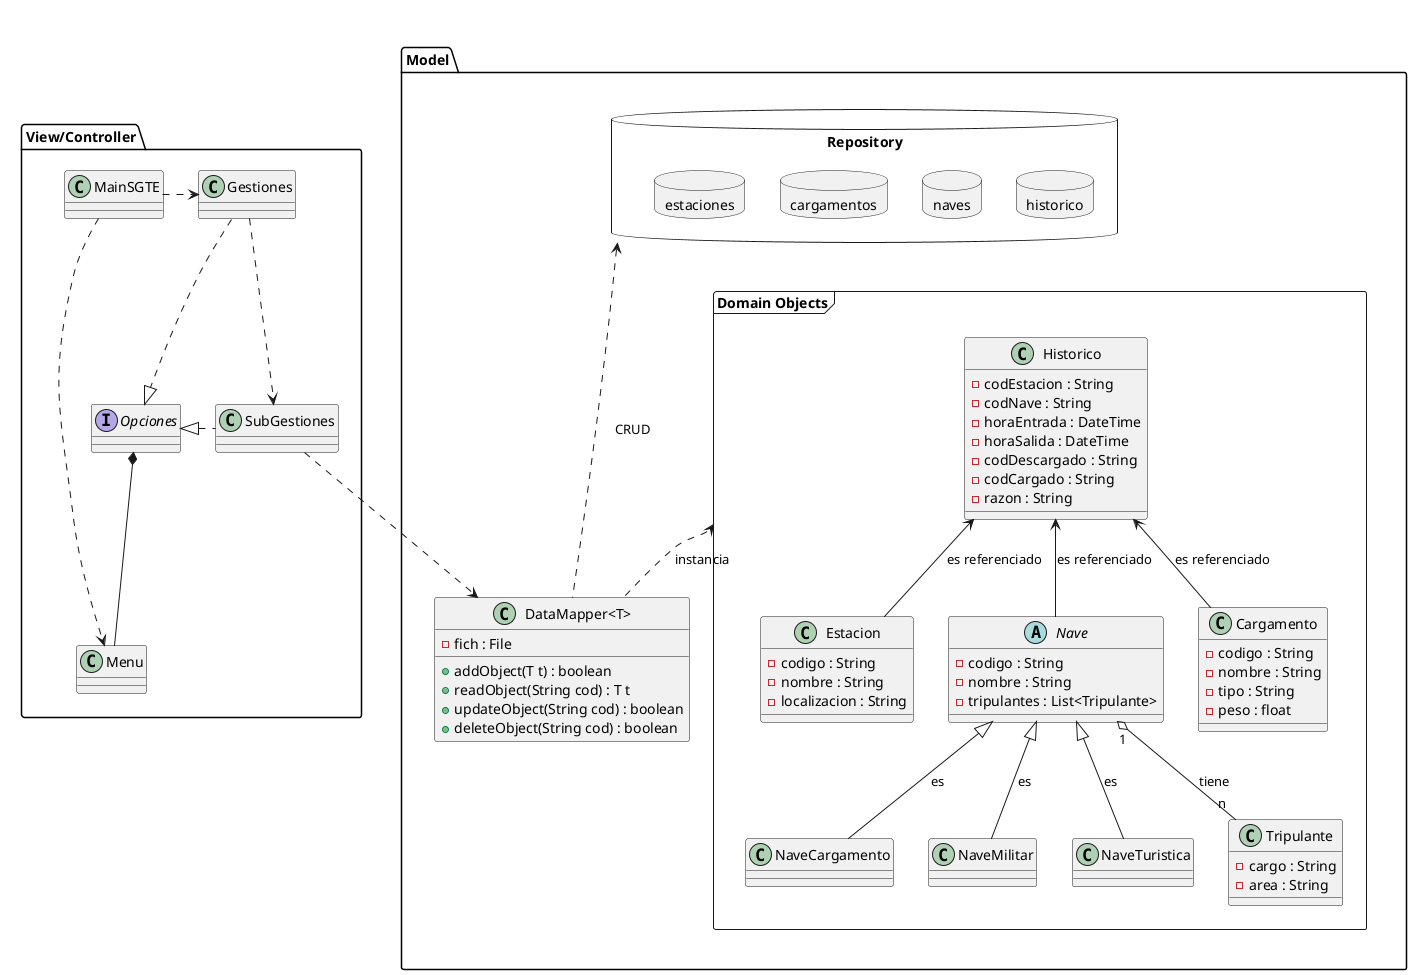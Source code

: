 @startuml SGTE

package "View/Controller" <<Folder>> {
    class Menu {}
    interface Opciones {}

    Menu -u-* Opciones

    class Gestiones {}
    class SubGestiones {}
    class MainSGTE {}

    MainSGTE .r.> Gestiones
    Gestiones ..|> Opciones
    Gestiones ..> SubGestiones
    SubGestiones .l.|> Opciones

    MainSGTE ..> Menu
}

Model -l[hidden]-> "View/Controller"

package Model <<Folder>>
{

    package Repository <<Database>> {
        package estaciones <<Database>>{

        }

        package cargamentos <<Database>>{

        }

        package naves <<Database>>{

        }

        package historico <<Database>>{

        }

        historico -[hidden]l-> naves
        naves -[hidden]l-> cargamentos
        cargamentos -[hidden]l-> estaciones
    }

    package "Domain Objects" <<Frame>> {

        class Historico
        {
            - codEstacion : String
            - codNave : String
            - horaEntrada : DateTime
            - horaSalida : DateTime
            - codDescargado : String
            - codCargado : String
            - razon : String
        }
        class Estacion
        {
            - codigo : String
            - nombre : String
            - localizacion : String
        }

        abstract class Nave
        {
            - codigo : String
            - nombre : String
            - tripulantes : List<Tripulante>    
        }

        class NaveCargamento {}

        class NaveMilitar {}

        class NaveTuristica {}

        class Tripulante
        {
            - cargo : String
            - area : String
        }

        class Cargamento
        {
            - codigo : String
            - nombre : String
            - tipo : String
            - peso : float
        }

        Nave -up-> Historico : es referenciado
        Estacion -up-> Historico : es referenciado
        Cargamento -up-> Historico : es referenciado

        Nave "1" o-- "n" Tripulante : tiene

        
        Nave <|-- NaveCargamento : es
        Nave <|-- NaveMilitar : es
        Nave <|-- NaveTuristica : es
    }

    Repository -[hidden]-> "Domain Objects"

    class "DataMapper<T>"{
        - fich : File
        + addObject(T t) : boolean
        + readObject(String cod) : T t
        + updateObject(String cod) : boolean
        + deleteObject(String cod) : boolean
    }
    
    "Domain Objects" <.. "DataMapper<T>" : instancia
    Repository <.. "DataMapper<T>" : CRUD
    
}

SubGestiones ..> "DataMapper<T>"
